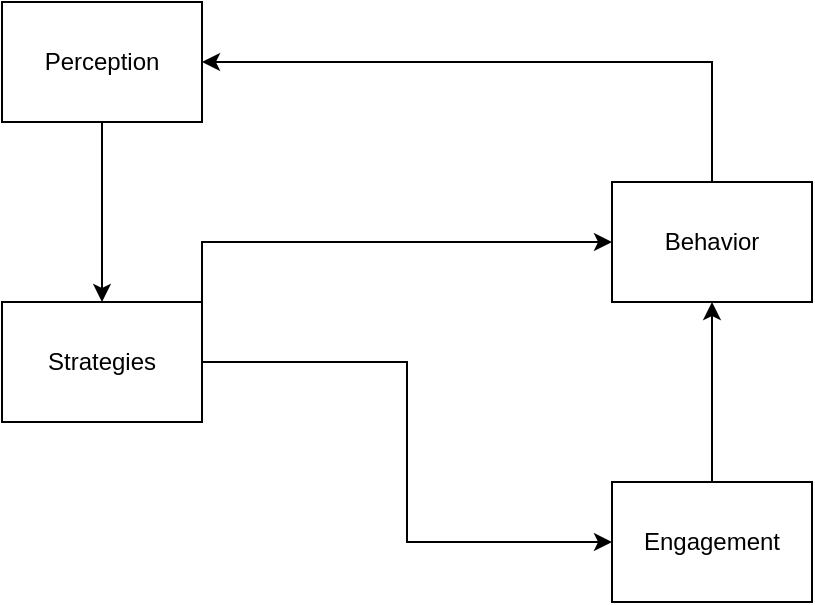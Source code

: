<mxfile version="23.1.5" type="github">
  <diagram name="Page-1" id="_pIc1GbhXy4IMLbLXFMW">
    <mxGraphModel dx="1434" dy="773" grid="1" gridSize="10" guides="1" tooltips="1" connect="1" arrows="1" fold="1" page="1" pageScale="1" pageWidth="850" pageHeight="1100" math="0" shadow="0">
      <root>
        <mxCell id="0" />
        <mxCell id="1" parent="0" />
        <mxCell id="RrBHM8yIgZ6Mm4h0mzDk-2" style="edgeStyle=orthogonalEdgeStyle;rounded=0;orthogonalLoop=1;jettySize=auto;html=1;entryX=0.5;entryY=0;entryDx=0;entryDy=0;" edge="1" parent="1" source="Alh0uE4IJ64akp9FE0y7-3" target="Alh0uE4IJ64akp9FE0y7-5">
          <mxGeometry relative="1" as="geometry" />
        </mxCell>
        <mxCell id="Alh0uE4IJ64akp9FE0y7-3" value="Perception" style="rounded=0;whiteSpace=wrap;html=1;" parent="1" vertex="1">
          <mxGeometry x="70" y="300" width="100" height="60" as="geometry" />
        </mxCell>
        <mxCell id="Alh0uE4IJ64akp9FE0y7-7" style="edgeStyle=orthogonalEdgeStyle;rounded=0;orthogonalLoop=1;jettySize=auto;html=1;entryX=1;entryY=0.5;entryDx=0;entryDy=0;exitX=0.5;exitY=0;exitDx=0;exitDy=0;" parent="1" source="Alh0uE4IJ64akp9FE0y7-4" target="Alh0uE4IJ64akp9FE0y7-3" edge="1">
          <mxGeometry relative="1" as="geometry">
            <mxPoint x="400" y="340" as="sourcePoint" />
          </mxGeometry>
        </mxCell>
        <mxCell id="Alh0uE4IJ64akp9FE0y7-4" value="Behavior" style="rounded=0;whiteSpace=wrap;html=1;" parent="1" vertex="1">
          <mxGeometry x="375" y="390" width="100" height="60" as="geometry" />
        </mxCell>
        <mxCell id="h_yB5OdTfQlkZjkOTYXk-5" style="edgeStyle=orthogonalEdgeStyle;rounded=0;orthogonalLoop=1;jettySize=auto;html=1;entryX=0;entryY=0.5;entryDx=0;entryDy=0;" parent="1" source="Alh0uE4IJ64akp9FE0y7-5" target="h_yB5OdTfQlkZjkOTYXk-2" edge="1">
          <mxGeometry relative="1" as="geometry" />
        </mxCell>
        <mxCell id="Alh0uE4IJ64akp9FE0y7-5" value="Strategies" style="rounded=0;whiteSpace=wrap;html=1;" parent="1" vertex="1">
          <mxGeometry x="70" y="450" width="100" height="60" as="geometry" />
        </mxCell>
        <mxCell id="RrBHM8yIgZ6Mm4h0mzDk-1" style="edgeStyle=orthogonalEdgeStyle;rounded=0;orthogonalLoop=1;jettySize=auto;html=1;" edge="1" parent="1" source="h_yB5OdTfQlkZjkOTYXk-2" target="Alh0uE4IJ64akp9FE0y7-4">
          <mxGeometry relative="1" as="geometry" />
        </mxCell>
        <mxCell id="h_yB5OdTfQlkZjkOTYXk-2" value="Engagement" style="rounded=0;whiteSpace=wrap;html=1;" parent="1" vertex="1">
          <mxGeometry x="375" y="540" width="100" height="60" as="geometry" />
        </mxCell>
        <mxCell id="h_yB5OdTfQlkZjkOTYXk-11" value="" style="endArrow=classic;html=1;rounded=0;entryX=0;entryY=0.5;entryDx=0;entryDy=0;exitX=1;exitY=0;exitDx=0;exitDy=0;" parent="1" source="Alh0uE4IJ64akp9FE0y7-5" target="Alh0uE4IJ64akp9FE0y7-4" edge="1">
          <mxGeometry width="50" height="50" relative="1" as="geometry">
            <mxPoint x="240" y="440" as="sourcePoint" />
            <mxPoint x="290" y="390" as="targetPoint" />
            <Array as="points">
              <mxPoint x="170" y="420" />
            </Array>
          </mxGeometry>
        </mxCell>
      </root>
    </mxGraphModel>
  </diagram>
</mxfile>

